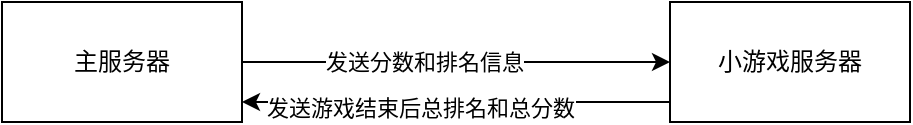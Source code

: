 <mxfile version="22.1.3" type="github">
  <diagram name="第 1 页" id="cu-dAzu5BIS1fCz81C8o">
    <mxGraphModel dx="691" dy="373" grid="1" gridSize="10" guides="1" tooltips="1" connect="1" arrows="1" fold="1" page="1" pageScale="1" pageWidth="827" pageHeight="1169" math="0" shadow="0">
      <root>
        <mxCell id="0" />
        <mxCell id="1" parent="0" />
        <mxCell id="ECD4ljO6jr6rLbycyJk0-3" value="" style="edgeStyle=orthogonalEdgeStyle;rounded=0;orthogonalLoop=1;jettySize=auto;html=1;" edge="1" parent="1" source="ECD4ljO6jr6rLbycyJk0-1" target="ECD4ljO6jr6rLbycyJk0-2">
          <mxGeometry relative="1" as="geometry" />
        </mxCell>
        <mxCell id="ECD4ljO6jr6rLbycyJk0-6" value="发送分数和排名信息" style="edgeLabel;html=1;align=center;verticalAlign=middle;resizable=0;points=[];" vertex="1" connectable="0" parent="ECD4ljO6jr6rLbycyJk0-3">
          <mxGeometry x="-0.15" relative="1" as="geometry">
            <mxPoint as="offset" />
          </mxGeometry>
        </mxCell>
        <mxCell id="ECD4ljO6jr6rLbycyJk0-1" value="主服务器" style="rounded=0;whiteSpace=wrap;html=1;" vertex="1" parent="1">
          <mxGeometry x="80" y="220" width="120" height="60" as="geometry" />
        </mxCell>
        <mxCell id="ECD4ljO6jr6rLbycyJk0-4" value="" style="edgeStyle=orthogonalEdgeStyle;rounded=0;orthogonalLoop=1;jettySize=auto;html=1;" edge="1" parent="1" source="ECD4ljO6jr6rLbycyJk0-2" target="ECD4ljO6jr6rLbycyJk0-1">
          <mxGeometry relative="1" as="geometry">
            <Array as="points">
              <mxPoint x="310" y="270" />
              <mxPoint x="310" y="270" />
            </Array>
          </mxGeometry>
        </mxCell>
        <mxCell id="ECD4ljO6jr6rLbycyJk0-7" value="发送游戏结束后总排名和总分数" style="edgeLabel;html=1;align=center;verticalAlign=middle;resizable=0;points=[];" vertex="1" connectable="0" parent="ECD4ljO6jr6rLbycyJk0-4">
          <mxGeometry x="0.17" y="3" relative="1" as="geometry">
            <mxPoint as="offset" />
          </mxGeometry>
        </mxCell>
        <mxCell id="ECD4ljO6jr6rLbycyJk0-2" value="小游戏服务器" style="whiteSpace=wrap;html=1;rounded=0;" vertex="1" parent="1">
          <mxGeometry x="414" y="220" width="120" height="60" as="geometry" />
        </mxCell>
      </root>
    </mxGraphModel>
  </diagram>
</mxfile>

